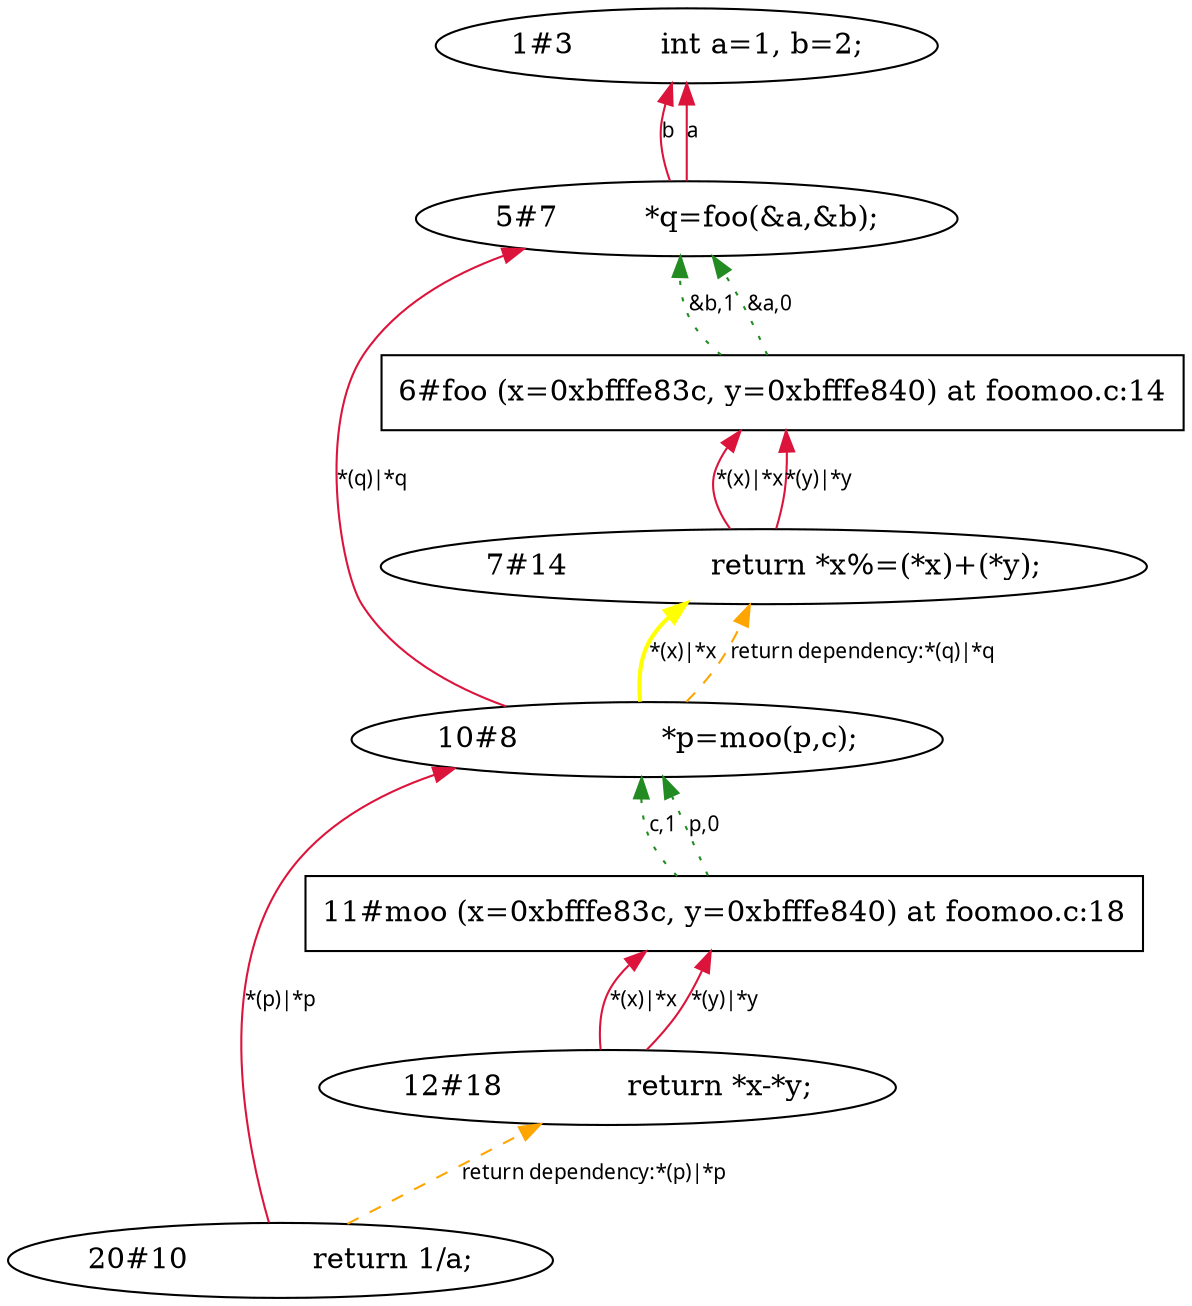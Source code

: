 digraph tiantgraph{
rankdir="BT";
"1#3		int a=1, b=2;";
"5#7		*q=foo(&a,&b);";
"6#foo (x=0xbfffe83c, y=0xbfffe840) at foomoo.c:14"[shape="record"];
"7#14		return *x%=(*x)+(*y);";
"10#8		*p=moo(p,c);";
"11#moo (x=0xbfffe83c, y=0xbfffe840) at foomoo.c:18"[shape="record"];
"12#18		return *x-*y;";
"20#10		return 1/a;";
edge [fontname = "Verdana", fontsize = 10, color="crimson", style="solid"];
"5#7		*q=foo(&a,&b);"->"1#3		int a=1, b=2;"[label="b"];
"5#7		*q=foo(&a,&b);"->"1#3		int a=1, b=2;"[label="a"];
"7#14		return *x%=(*x)+(*y);"->"6#foo (x=0xbfffe83c, y=0xbfffe840) at foomoo.c:14"[label="*(x)|*x"];
"7#14		return *x%=(*x)+(*y);"->"6#foo (x=0xbfffe83c, y=0xbfffe840) at foomoo.c:14"[label="*(y)|*y"];
"10#8		*p=moo(p,c);"->"5#7		*q=foo(&a,&b);"[label="*(q)|*q"];
"20#10		return 1/a;"->"10#8		*p=moo(p,c);"[label="*(p)|*p"];
"12#18		return *x-*y;"->"11#moo (x=0xbfffe83c, y=0xbfffe840) at foomoo.c:18"[label="*(x)|*x"];
"12#18		return *x-*y;"->"11#moo (x=0xbfffe83c, y=0xbfffe840) at foomoo.c:18"[label="*(y)|*y"];
"10#8		*p=moo(p,c);"->"7#14		return *x%=(*x)+(*y);"[label="*(x)|*x",style="bold", color="yellow"];
"10#8		*p=moo(p,c);"->"7#14		return *x%=(*x)+(*y);"[label="return dependency:*(q)|*q",style="dashed", color="orange"];
"20#10		return 1/a;"->"12#18		return *x-*y;"[label="return dependency:*(p)|*p",style="dashed", color="orange"];
"6#foo (x=0xbfffe83c, y=0xbfffe840) at foomoo.c:14"->"5#7		*q=foo(&a,&b);"[label="&b,1",style="dotted", color="forestgreen"];
"6#foo (x=0xbfffe83c, y=0xbfffe840) at foomoo.c:14"->"5#7		*q=foo(&a,&b);"[label="&a,0",style="dotted", color="forestgreen"];
"11#moo (x=0xbfffe83c, y=0xbfffe840) at foomoo.c:18"->"10#8		*p=moo(p,c);"[label="c,1",style="dotted", color="forestgreen"];
"11#moo (x=0xbfffe83c, y=0xbfffe840) at foomoo.c:18"->"10#8		*p=moo(p,c);"[label="p,0",style="dotted", color="forestgreen"];
}